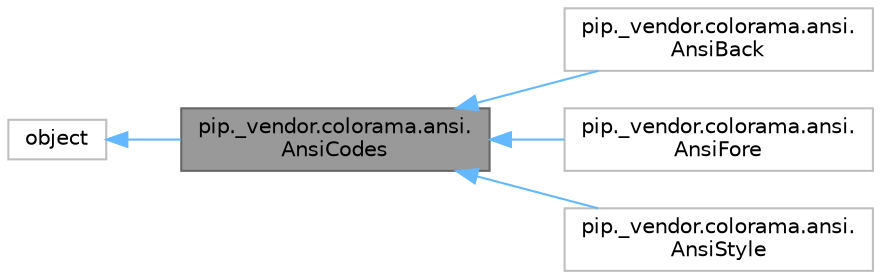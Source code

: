 digraph "pip._vendor.colorama.ansi.AnsiCodes"
{
 // LATEX_PDF_SIZE
  bgcolor="transparent";
  edge [fontname=Helvetica,fontsize=10,labelfontname=Helvetica,labelfontsize=10];
  node [fontname=Helvetica,fontsize=10,shape=box,height=0.2,width=0.4];
  rankdir="LR";
  Node1 [id="Node000001",label="pip._vendor.colorama.ansi.\lAnsiCodes",height=0.2,width=0.4,color="gray40", fillcolor="grey60", style="filled", fontcolor="black",tooltip=" "];
  Node2 -> Node1 [id="edge1_Node000001_Node000002",dir="back",color="steelblue1",style="solid",tooltip=" "];
  Node2 [id="Node000002",label="object",height=0.2,width=0.4,color="grey75", fillcolor="white", style="filled",tooltip=" "];
  Node1 -> Node3 [id="edge2_Node000001_Node000003",dir="back",color="steelblue1",style="solid",tooltip=" "];
  Node3 [id="Node000003",label="pip._vendor.colorama.ansi.\lAnsiBack",height=0.2,width=0.4,color="grey75", fillcolor="white", style="filled",URL="$d1/dfa/classpip_1_1__vendor_1_1colorama_1_1ansi_1_1AnsiBack.html",tooltip=" "];
  Node1 -> Node4 [id="edge3_Node000001_Node000004",dir="back",color="steelblue1",style="solid",tooltip=" "];
  Node4 [id="Node000004",label="pip._vendor.colorama.ansi.\lAnsiFore",height=0.2,width=0.4,color="grey75", fillcolor="white", style="filled",URL="$d4/d87/classpip_1_1__vendor_1_1colorama_1_1ansi_1_1AnsiFore.html",tooltip=" "];
  Node1 -> Node5 [id="edge4_Node000001_Node000005",dir="back",color="steelblue1",style="solid",tooltip=" "];
  Node5 [id="Node000005",label="pip._vendor.colorama.ansi.\lAnsiStyle",height=0.2,width=0.4,color="grey75", fillcolor="white", style="filled",URL="$d6/d7b/classpip_1_1__vendor_1_1colorama_1_1ansi_1_1AnsiStyle.html",tooltip=" "];
}
